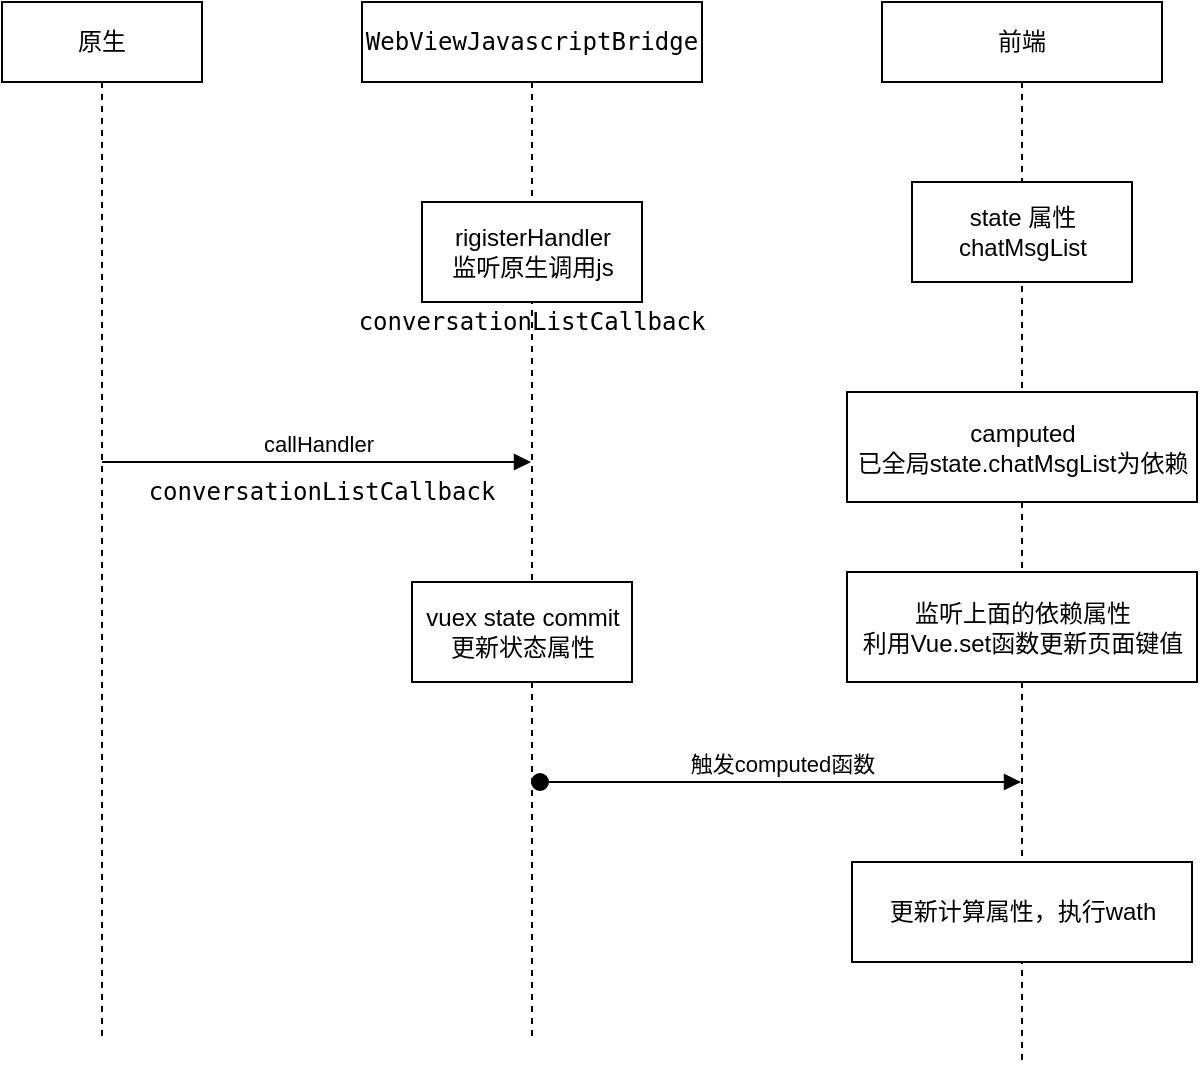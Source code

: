 <mxfile version="10.6.2" type="github"><diagram id="l_huKs9er8VQZc9V9XU4" name="Page-1"><mxGraphModel dx="840" dy="435" grid="1" gridSize="10" guides="1" tooltips="1" connect="1" arrows="1" fold="1" page="1" pageScale="1" pageWidth="850" pageHeight="1100" math="0" shadow="0"><root><mxCell id="0"/><mxCell id="1" parent="0"/><mxCell id="2taNqgKRaU3sDQ2mkRWE-2" value="&lt;pre&gt;WebViewJavascriptBridge&lt;/pre&gt;" style="shape=umlLifeline;perimeter=lifelinePerimeter;whiteSpace=wrap;html=1;container=1;collapsible=0;recursiveResize=0;outlineConnect=0;" parent="1" vertex="1"><mxGeometry x="290" y="70" width="170" height="520" as="geometry"/></mxCell><mxCell id="2taNqgKRaU3sDQ2mkRWE-3" value="rigisterHandler&lt;br&gt;监听原生调用js&lt;br&gt;" style="html=1;" parent="2taNqgKRaU3sDQ2mkRWE-2" vertex="1"><mxGeometry x="30" y="100" width="110" height="50" as="geometry"/></mxCell><mxCell id="2taNqgKRaU3sDQ2mkRWE-13" value="vuex state commit&lt;br&gt;更新状态属性&lt;br&gt;" style="html=1;" parent="2taNqgKRaU3sDQ2mkRWE-2" vertex="1"><mxGeometry x="25" y="290" width="110" height="50" as="geometry"/></mxCell><mxCell id="2taNqgKRaU3sDQ2mkRWE-14" value="触发computed函数" style="html=1;verticalAlign=bottom;startArrow=oval;startFill=1;endArrow=block;startSize=8;" parent="2taNqgKRaU3sDQ2mkRWE-2" target="2taNqgKRaU3sDQ2mkRWE-5" edge="1"><mxGeometry width="60" relative="1" as="geometry"><mxPoint x="89" y="390" as="sourcePoint"/><mxPoint x="313.5" y="390" as="targetPoint"/></mxGeometry></mxCell><mxCell id="2taNqgKRaU3sDQ2mkRWE-4" value="原生" style="shape=umlLifeline;perimeter=lifelinePerimeter;whiteSpace=wrap;html=1;container=1;collapsible=0;recursiveResize=0;outlineConnect=0;" parent="1" vertex="1"><mxGeometry x="110" y="70" width="100" height="520" as="geometry"/></mxCell><mxCell id="2taNqgKRaU3sDQ2mkRWE-5" value="前端" style="shape=umlLifeline;perimeter=lifelinePerimeter;whiteSpace=wrap;html=1;container=1;collapsible=0;recursiveResize=0;outlineConnect=0;" parent="1" vertex="1"><mxGeometry x="550" y="70" width="140" height="530" as="geometry"/></mxCell><mxCell id="2taNqgKRaU3sDQ2mkRWE-21" value="state 属性&lt;br&gt;chatMsgList&lt;br&gt;" style="html=1;" parent="2taNqgKRaU3sDQ2mkRWE-5" vertex="1"><mxGeometry x="15" y="90" width="110" height="50" as="geometry"/></mxCell><mxCell id="2taNqgKRaU3sDQ2mkRWE-30" value="更新计算属性，执行wath" style="html=1;" parent="2taNqgKRaU3sDQ2mkRWE-5" vertex="1"><mxGeometry x="-15" y="430" width="170" height="50" as="geometry"/></mxCell><mxCell id="2taNqgKRaU3sDQ2mkRWE-15" value="camputed&lt;br&gt;已全局state.chatMsgList为依赖&lt;br&gt;" style="html=1;" parent="1" vertex="1"><mxGeometry x="532.5" y="265" width="175" height="55" as="geometry"/></mxCell><mxCell id="2taNqgKRaU3sDQ2mkRWE-16" value="&lt;pre&gt;&lt;span&gt;conversationListCallback&lt;/span&gt;&lt;/pre&gt;" style="text;html=1;strokeColor=none;fillColor=none;align=center;verticalAlign=middle;whiteSpace=wrap;rounded=0;" parent="1" vertex="1"><mxGeometry x="295" y="220" width="160" height="20" as="geometry"/></mxCell><mxCell id="2taNqgKRaU3sDQ2mkRWE-17" value="&lt;pre&gt;&lt;span&gt;conversationListCallback&lt;/span&gt;&lt;/pre&gt;" style="text;html=1;strokeColor=none;fillColor=none;align=center;verticalAlign=middle;whiteSpace=wrap;rounded=0;" parent="1" vertex="1"><mxGeometry x="190" y="305" width="160" height="20" as="geometry"/></mxCell><mxCell id="2taNqgKRaU3sDQ2mkRWE-22" value="监听上面的依赖属性&lt;br&gt;利用Vue.set函数更新页面键值&lt;br&gt;" style="html=1;" parent="1" vertex="1"><mxGeometry x="532.5" y="355" width="175" height="55" as="geometry"/></mxCell><mxCell id="2taNqgKRaU3sDQ2mkRWE-9" value="callHandler&lt;br&gt;" style="html=1;verticalAlign=bottom;endArrow=block;" parent="1" source="2taNqgKRaU3sDQ2mkRWE-4" target="2taNqgKRaU3sDQ2mkRWE-2" edge="1"><mxGeometry width="80" relative="1" as="geometry"><mxPoint x="200" y="310" as="sourcePoint"/><mxPoint x="370" y="310" as="targetPoint"/><Array as="points"><mxPoint x="360" y="300"/></Array></mxGeometry></mxCell></root></mxGraphModel></diagram></mxfile>